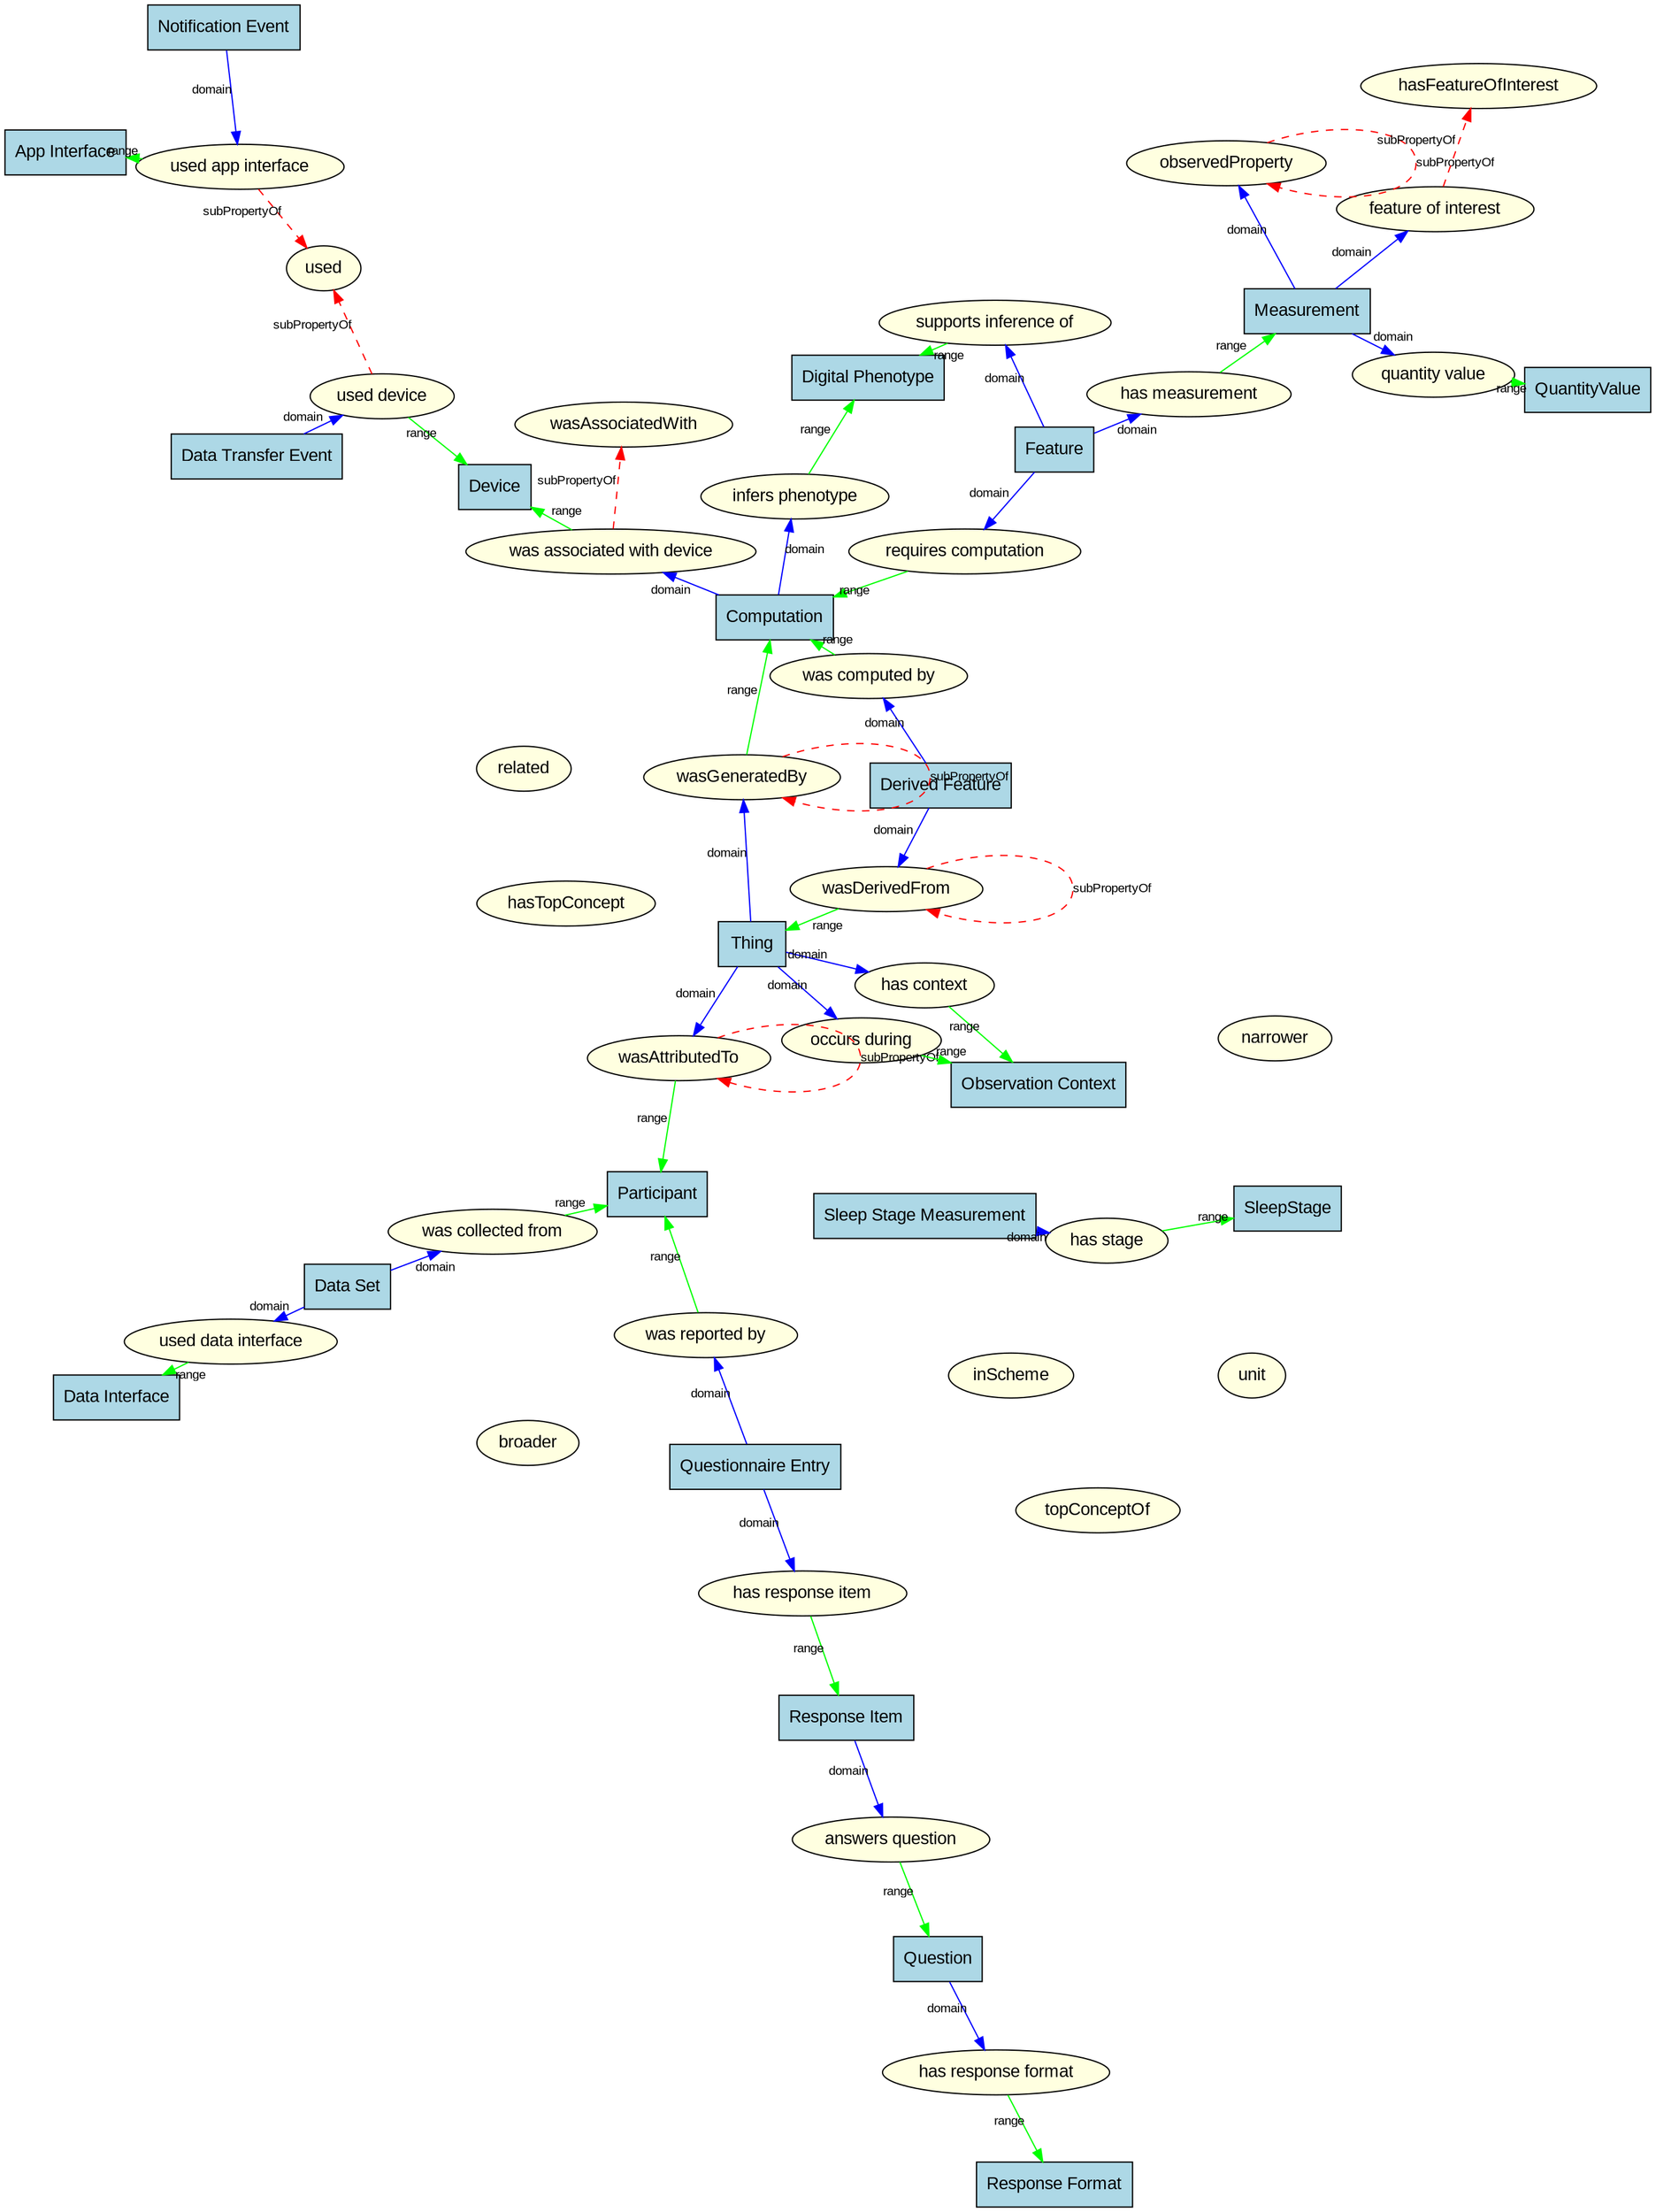 digraph "Object Properties" {
  // Layout configuration
  layout=neato;
  overlap=false;
  splines=true;
  graph [splines=true, nodesep=1.0, ranksep=1.5, concentrate=false];
  node [fontname="Arial"];
  edge [fontsize=10, fontname="Arial"];
  
  "QuestionnaireEntry" [shape=box, style=filled, fillcolor=lightblue, label="Questionnaire Entry"];
  "Computation" [shape=box, style=filled, fillcolor=lightblue, label="Computation"];
  "DataSet" [shape=box, style=filled, fillcolor=lightblue, label="Data Set"];
  "DigitalPhenotype" [shape=box, style=filled, fillcolor=lightblue, label="Digital Phenotype"];
  "Question" [shape=box, style=filled, fillcolor=lightblue, label="Question"];
  "Feature" [shape=box, style=filled, fillcolor=lightblue, label="Feature"];
  "Thing" [shape=box, style=filled, fillcolor=lightblue, label="Thing"];
  "ResponseFormat" [shape=box, style=filled, fillcolor=lightblue, label="Response Format"];
  "DataTransferEvent" [shape=box, style=filled, fillcolor=lightblue, label="Data Transfer Event"];
  "QuantityValue" [shape=box, style=filled, fillcolor=lightblue, label="QuantityValue"];
  "ObservationContext" [shape=box, style=filled, fillcolor=lightblue, label="Observation Context"];
  "Device" [shape=box, style=filled, fillcolor=lightblue, label="Device"];
  "DerivedFeature" [shape=box, style=filled, fillcolor=lightblue, label="Derived Feature"];
  "SleepStageMeasurement" [shape=box, style=filled, fillcolor=lightblue, label="Sleep Stage Measurement"];
  "Measurement" [shape=box, style=filled, fillcolor=lightblue, label="Measurement"];
  "AppInterface" [shape=box, style=filled, fillcolor=lightblue, label="App Interface"];
  "ResponseItem" [shape=box, style=filled, fillcolor=lightblue, label="Response Item"];
  "SleepStage" [shape=box, style=filled, fillcolor=lightblue, label="SleepStage"];
  "NotificationEvent" [shape=box, style=filled, fillcolor=lightblue, label="Notification Event"];
  "Participant" [shape=box, style=filled, fillcolor=lightblue, label="Participant"];
  "DataInterface" [shape=box, style=filled, fillcolor=lightblue, label="Data Interface"];
  "inScheme" [shape=ellipse, style=filled, fillcolor=lightyellow, label="inScheme"];
  "infersPhenotype" [shape=ellipse, style=filled, fillcolor=lightyellow, label="infers phenotype"];
  "requiresComputation" [shape=ellipse, style=filled, fillcolor=lightyellow, label="requires computation"];
  "answersQuestion" [shape=ellipse, style=filled, fillcolor=lightyellow, label="answers question"];
  "observedProperty" [shape=ellipse, style=filled, fillcolor=lightyellow, label="observedProperty"];
  "related" [shape=ellipse, style=filled, fillcolor=lightyellow, label="related"];
  "hasMeasurement" [shape=ellipse, style=filled, fillcolor=lightyellow, label="has measurement"];
  "wasAssociatedWith" [shape=ellipse, style=filled, fillcolor=lightyellow, label="wasAssociatedWith"];
  "broader" [shape=ellipse, style=filled, fillcolor=lightyellow, label="broader"];
  "hasResponseItem" [shape=ellipse, style=filled, fillcolor=lightyellow, label="has response item"];
  "wasDerivedFrom" [shape=ellipse, style=filled, fillcolor=lightyellow, label="wasDerivedFrom"];
  "wasGeneratedBy" [shape=ellipse, style=filled, fillcolor=lightyellow, label="wasGeneratedBy"];
  "usedDataInterface" [shape=ellipse, style=filled, fillcolor=lightyellow, label="used data interface"];
  "hasContext" [shape=ellipse, style=filled, fillcolor=lightyellow, label="has context"];
  "usedAppInterface" [shape=ellipse, style=filled, fillcolor=lightyellow, label="used app interface"];
  "hasStage" [shape=ellipse, style=filled, fillcolor=lightyellow, label="has stage"];
  "hasResponseFormat" [shape=ellipse, style=filled, fillcolor=lightyellow, label="has response format"];
  "wasReportedBy" [shape=ellipse, style=filled, fillcolor=lightyellow, label="was reported by"];
  "associatedWithDevice" [shape=ellipse, style=filled, fillcolor=lightyellow, label="was associated with device"];
  "unit" [shape=ellipse, style=filled, fillcolor=lightyellow, label="unit"];
  "hasTopConcept" [shape=ellipse, style=filled, fillcolor=lightyellow, label="hasTopConcept"];
  "hasFeatureOfInterest" [shape=ellipse, style=filled, fillcolor=lightyellow, label="hasFeatureOfInterest"];
  "wasCollectedFrom" [shape=ellipse, style=filled, fillcolor=lightyellow, label="was collected from"];
  "topConceptOf" [shape=ellipse, style=filled, fillcolor=lightyellow, label="topConceptOf"];
  "featureOfInterest" [shape=ellipse, style=filled, fillcolor=lightyellow, label="feature of interest"];
  "supportsInferenceOf" [shape=ellipse, style=filled, fillcolor=lightyellow, label="supports inference of"];
  "used" [shape=ellipse, style=filled, fillcolor=lightyellow, label="used"];
  "usedDevice" [shape=ellipse, style=filled, fillcolor=lightyellow, label="used device"];
  "wasComputedBy" [shape=ellipse, style=filled, fillcolor=lightyellow, label="was computed by"];
  "wasAttributedTo" [shape=ellipse, style=filled, fillcolor=lightyellow, label="wasAttributedTo"];
  "occursDuring" [shape=ellipse, style=filled, fillcolor=lightyellow, label="occurs during"];
  "narrower" [shape=ellipse, style=filled, fillcolor=lightyellow, label="narrower"];
  "quantityValue" [shape=ellipse, style=filled, fillcolor=lightyellow, label="quantity value"];
  
  "Computation" -> "infersPhenotype" [color=blue, label="domain"];
  "infersPhenotype" -> "DigitalPhenotype" [color=green, label="range"];
  "Feature" -> "requiresComputation" [color=blue, label="domain"];
  "requiresComputation" -> "Computation" [color=green, label="range"];
  "ResponseItem" -> "answersQuestion" [color=blue, label="domain"];
  "answersQuestion" -> "Question" [color=green, label="range"];
  "Measurement" -> "observedProperty" [color=blue, label="domain"];
  "Feature" -> "hasMeasurement" [color=blue, label="domain"];
  "hasMeasurement" -> "Measurement" [color=green, label="range"];
  "QuestionnaireEntry" -> "hasResponseItem" [color=blue, label="domain"];
  "hasResponseItem" -> "ResponseItem" [color=green, label="range"];
  "DerivedFeature" -> "wasDerivedFrom" [color=blue, label="domain"];
  "wasDerivedFrom" -> "Thing" [color=green, label="range"];
  "Thing" -> "wasGeneratedBy" [color=blue, label="domain"];
  "wasGeneratedBy" -> "Computation" [color=green, label="range"];
  "DataSet" -> "usedDataInterface" [color=blue, label="domain"];
  "usedDataInterface" -> "DataInterface" [color=green, label="range"];
  "Thing" -> "hasContext" [color=blue, label="domain"];
  "hasContext" -> "ObservationContext" [color=green, label="range"];
  "NotificationEvent" -> "usedAppInterface" [color=blue, label="domain"];
  "usedAppInterface" -> "AppInterface" [color=green, label="range"];
  "SleepStageMeasurement" -> "hasStage" [color=blue, label="domain"];
  "hasStage" -> "SleepStage" [color=green, label="range"];
  "Question" -> "hasResponseFormat" [color=blue, label="domain"];
  "hasResponseFormat" -> "ResponseFormat" [color=green, label="range"];
  "QuestionnaireEntry" -> "wasReportedBy" [color=blue, label="domain"];
  "wasReportedBy" -> "Participant" [color=green, label="range"];
  "Computation" -> "associatedWithDevice" [color=blue, label="domain"];
  "associatedWithDevice" -> "Device" [color=green, label="range"];
  "DataSet" -> "wasCollectedFrom" [color=blue, label="domain"];
  "wasCollectedFrom" -> "Participant" [color=green, label="range"];
  "Measurement" -> "featureOfInterest" [color=blue, label="domain"];
  "Feature" -> "supportsInferenceOf" [color=blue, label="domain"];
  "supportsInferenceOf" -> "DigitalPhenotype" [color=green, label="range"];
  "DataTransferEvent" -> "usedDevice" [color=blue, label="domain"];
  "usedDevice" -> "Device" [color=green, label="range"];
  "DerivedFeature" -> "wasComputedBy" [color=blue, label="domain"];
  "wasComputedBy" -> "Computation" [color=green, label="range"];
  "Thing" -> "wasAttributedTo" [color=blue, label="domain"];
  "wasAttributedTo" -> "Participant" [color=green, label="range"];
  "Thing" -> "occursDuring" [color=blue, label="domain"];
  "occursDuring" -> "ObservationContext" [color=green, label="range"];
  "Measurement" -> "quantityValue" [color=blue, label="domain"];
  "quantityValue" -> "QuantityValue" [color=green, label="range"];
  "wasDerivedFrom" -> "wasDerivedFrom" [color=red, style=dashed, label="subPropertyOf"];
  "usedAppInterface" -> "used" [color=red, style=dashed, label="subPropertyOf"];
  "usedDevice" -> "used" [color=red, style=dashed, label="subPropertyOf"];
  "wasGeneratedBy" -> "wasGeneratedBy" [color=red, style=dashed, label="subPropertyOf"];
  "associatedWithDevice" -> "wasAssociatedWith" [color=red, style=dashed, label="subPropertyOf"];
  "featureOfInterest" -> "hasFeatureOfInterest" [color=red, style=dashed, label="subPropertyOf"];
  "wasAttributedTo" -> "wasAttributedTo" [color=red, style=dashed, label="subPropertyOf"];
  "observedProperty" -> "observedProperty" [color=red, style=dashed, label="subPropertyOf"];
}

